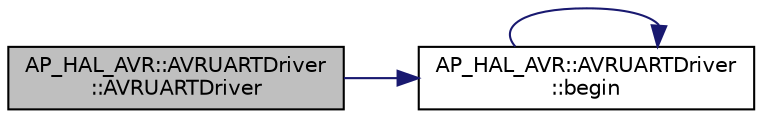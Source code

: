 digraph "AP_HAL_AVR::AVRUARTDriver::AVRUARTDriver"
{
 // INTERACTIVE_SVG=YES
  edge [fontname="Helvetica",fontsize="10",labelfontname="Helvetica",labelfontsize="10"];
  node [fontname="Helvetica",fontsize="10",shape=record];
  rankdir="LR";
  Node1 [label="AP_HAL_AVR::AVRUARTDriver\l::AVRUARTDriver",height=0.2,width=0.4,color="black", fillcolor="grey75", style="filled" fontcolor="black"];
  Node1 -> Node2 [color="midnightblue",fontsize="10",style="solid",fontname="Helvetica"];
  Node2 [label="AP_HAL_AVR::AVRUARTDriver\l::begin",height=0.2,width=0.4,color="black", fillcolor="white", style="filled",URL="$classAP__HAL__AVR_1_1AVRUARTDriver.html#a73ed7adc786b8564e44219f845a8d9d7"];
  Node2 -> Node2 [color="midnightblue",fontsize="10",style="solid",fontname="Helvetica"];
}
